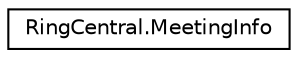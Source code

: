 digraph "Graphical Class Hierarchy"
{
 // LATEX_PDF_SIZE
  edge [fontname="Helvetica",fontsize="10",labelfontname="Helvetica",labelfontsize="10"];
  node [fontname="Helvetica",fontsize="10",shape=record];
  rankdir="LR";
  Node0 [label="RingCentral.MeetingInfo",height=0.2,width=0.4,color="black", fillcolor="white", style="filled",URL="$classRingCentral_1_1MeetingInfo.html",tooltip=" "];
}
